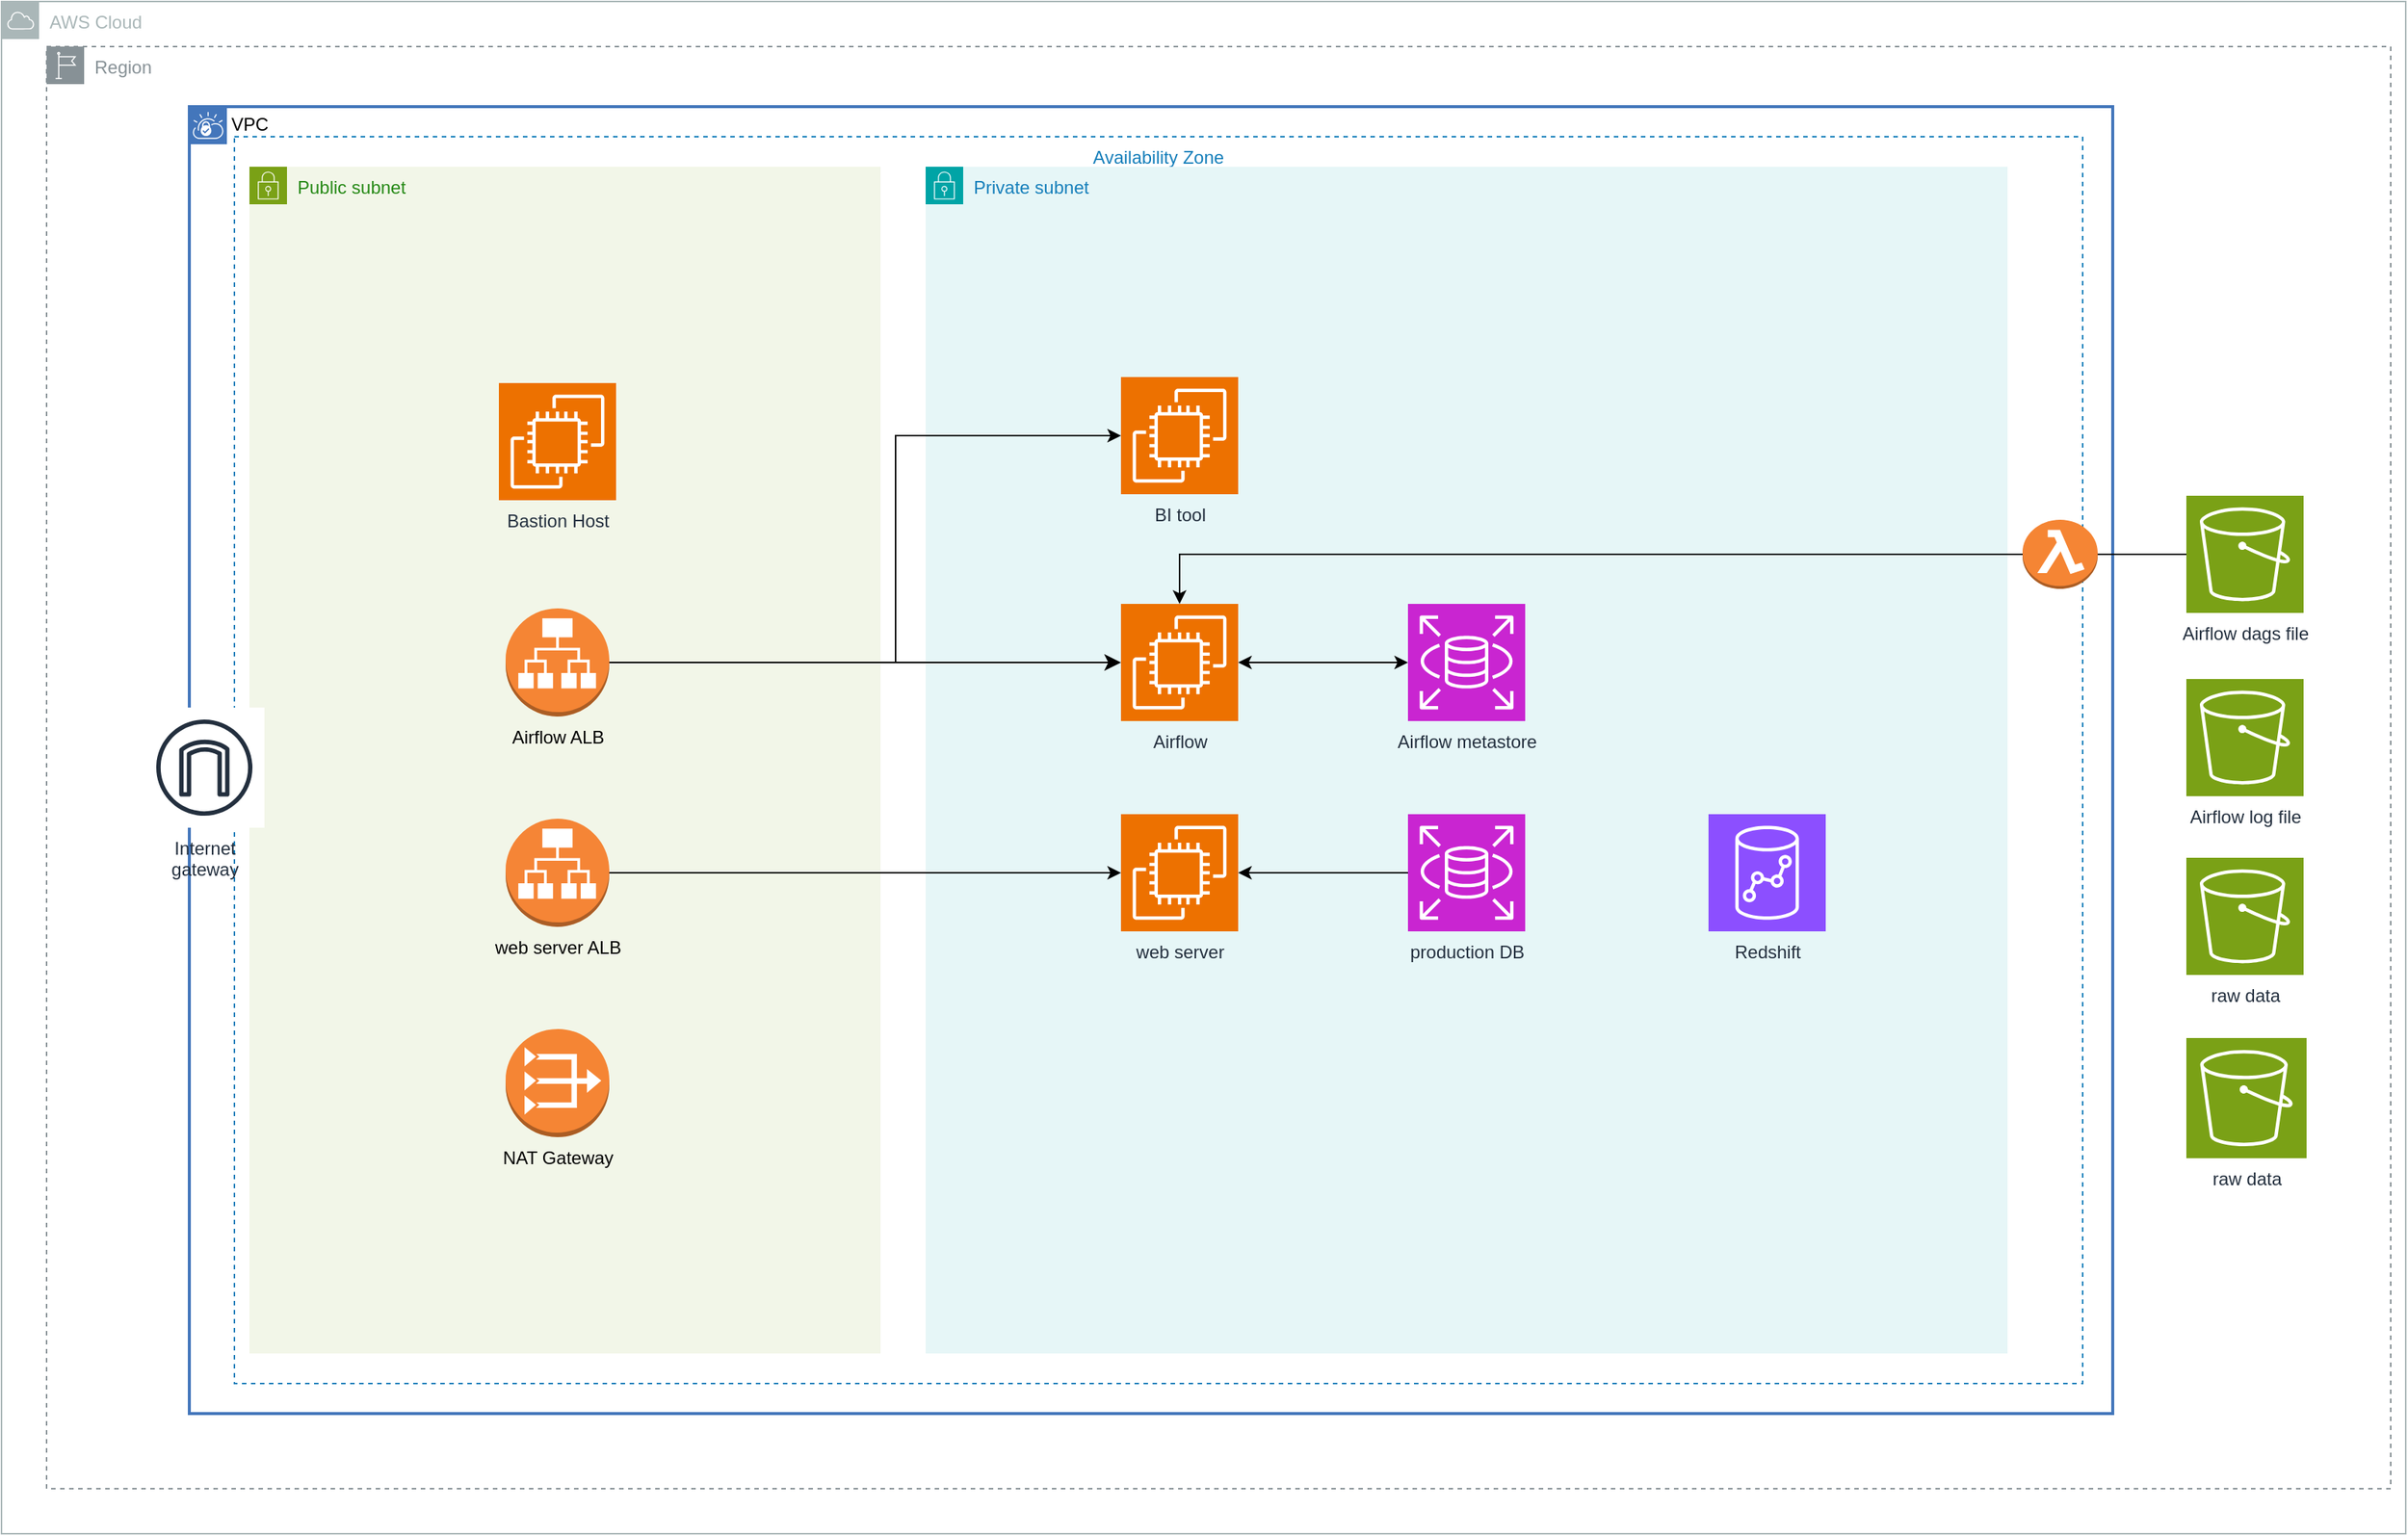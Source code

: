<mxfile version="24.7.8">
  <diagram name="페이지-1" id="6lUCe_v6X9mJIw6cbC5I">
    <mxGraphModel dx="1793" dy="1520" grid="1" gridSize="10" guides="1" tooltips="1" connect="1" arrows="1" fold="1" page="1" pageScale="1" pageWidth="827" pageHeight="1169" math="0" shadow="0">
      <root>
        <mxCell id="0" />
        <mxCell id="1" parent="0" />
        <mxCell id="QU1-9Xz_c85mlIL20-NH-65" value="VPC" style="shape=mxgraph.ibm.box;prType=vpc;fontStyle=0;verticalAlign=top;align=left;spacingLeft=32;spacingTop=4;fillColor=none;rounded=0;whiteSpace=wrap;html=1;strokeColor=#4376BB;strokeWidth=2;dashed=0;container=1;spacing=-4;collapsible=0;expand=0;recursiveResize=0;" parent="1" vertex="1">
          <mxGeometry x="155" y="180" width="1280" height="870" as="geometry" />
        </mxCell>
        <mxCell id="QU1-9Xz_c85mlIL20-NH-64" value="Availability Zone" style="fillColor=none;strokeColor=#147EBA;dashed=1;verticalAlign=top;fontStyle=0;fontColor=#147EBA;whiteSpace=wrap;html=1;" parent="1" vertex="1">
          <mxGeometry x="185" y="200" width="1230" height="830" as="geometry" />
        </mxCell>
        <mxCell id="QU1-9Xz_c85mlIL20-NH-62" value="AWS Cloud" style="sketch=0;outlineConnect=0;gradientColor=none;html=1;whiteSpace=wrap;fontSize=12;fontStyle=0;shape=mxgraph.aws4.group;grIcon=mxgraph.aws4.group_aws_cloud;strokeColor=#AAB7B8;fillColor=none;verticalAlign=top;align=left;spacingLeft=30;fontColor=#AAB7B8;dashed=0;" parent="1" vertex="1">
          <mxGeometry x="30" y="110" width="1600" height="1020" as="geometry" />
        </mxCell>
        <mxCell id="QU1-9Xz_c85mlIL20-NH-19" value="Region" style="sketch=0;outlineConnect=0;gradientColor=none;html=1;whiteSpace=wrap;fontSize=12;fontStyle=0;shape=mxgraph.aws4.group;grIcon=mxgraph.aws4.group_region;strokeColor=#879196;fillColor=none;verticalAlign=top;align=left;spacingLeft=30;fontColor=#879196;dashed=1;" parent="1" vertex="1">
          <mxGeometry x="60" y="140" width="1560" height="960" as="geometry" />
        </mxCell>
        <mxCell id="QU1-9Xz_c85mlIL20-NH-9" value="Public subnet" style="points=[[0,0],[0.25,0],[0.5,0],[0.75,0],[1,0],[1,0.25],[1,0.5],[1,0.75],[1,1],[0.75,1],[0.5,1],[0.25,1],[0,1],[0,0.75],[0,0.5],[0,0.25]];outlineConnect=0;gradientColor=none;html=1;whiteSpace=wrap;fontSize=12;fontStyle=0;container=1;pointerEvents=0;collapsible=0;recursiveResize=0;shape=mxgraph.aws4.group;grIcon=mxgraph.aws4.group_security_group;grStroke=0;strokeColor=#7AA116;fillColor=#F2F6E8;verticalAlign=top;align=left;spacingLeft=30;fontColor=#248814;dashed=0;" parent="1" vertex="1">
          <mxGeometry x="195" y="220" width="420" height="790" as="geometry" />
        </mxCell>
        <mxCell id="QU1-9Xz_c85mlIL20-NH-6" value="NAT Gateway" style="outlineConnect=0;dashed=0;verticalLabelPosition=bottom;verticalAlign=top;align=center;html=1;shape=mxgraph.aws3.vpc_nat_gateway;fillColor=#F58534;gradientColor=none;" parent="QU1-9Xz_c85mlIL20-NH-9" vertex="1">
          <mxGeometry x="170.5" y="574" width="69" height="72" as="geometry" />
        </mxCell>
        <mxCell id="QU1-9Xz_c85mlIL20-NH-5" value="web server ALB" style="outlineConnect=0;dashed=0;verticalLabelPosition=bottom;verticalAlign=top;align=center;html=1;shape=mxgraph.aws3.application_load_balancer;fillColor=#F58536;gradientColor=none;" parent="QU1-9Xz_c85mlIL20-NH-9" vertex="1">
          <mxGeometry x="170.5" y="434" width="69" height="72" as="geometry" />
        </mxCell>
        <mxCell id="QU1-9Xz_c85mlIL20-NH-4" value="Airflow ALB" style="outlineConnect=0;dashed=0;verticalLabelPosition=bottom;verticalAlign=top;align=center;html=1;shape=mxgraph.aws3.application_load_balancer;fillColor=#F58534;gradientColor=none;" parent="QU1-9Xz_c85mlIL20-NH-9" vertex="1">
          <mxGeometry x="170.5" y="294" width="69" height="72" as="geometry" />
        </mxCell>
        <mxCell id="QU1-9Xz_c85mlIL20-NH-3" value="Bastion Host" style="sketch=0;points=[[0,0,0],[0.25,0,0],[0.5,0,0],[0.75,0,0],[1,0,0],[0,1,0],[0.25,1,0],[0.5,1,0],[0.75,1,0],[1,1,0],[0,0.25,0],[0,0.5,0],[0,0.75,0],[1,0.25,0],[1,0.5,0],[1,0.75,0]];outlineConnect=0;fontColor=#232F3E;fillColor=#ED7100;strokeColor=#ffffff;dashed=0;verticalLabelPosition=bottom;verticalAlign=top;align=center;html=1;fontSize=12;fontStyle=0;aspect=fixed;shape=mxgraph.aws4.resourceIcon;resIcon=mxgraph.aws4.ec2;" parent="QU1-9Xz_c85mlIL20-NH-9" vertex="1">
          <mxGeometry x="166" y="144" width="78" height="78" as="geometry" />
        </mxCell>
        <mxCell id="QU1-9Xz_c85mlIL20-NH-38" value="Internet&#xa;gateway" style="sketch=0;outlineConnect=0;fontColor=#232F3E;gradientColor=none;strokeColor=#232F3E;fillColor=#ffffff;dashed=0;verticalLabelPosition=bottom;verticalAlign=top;align=center;html=1;fontSize=12;fontStyle=0;aspect=fixed;shape=mxgraph.aws4.resourceIcon;resIcon=mxgraph.aws4.internet_gateway;" parent="QU1-9Xz_c85mlIL20-NH-9" vertex="1">
          <mxGeometry x="-70" y="360" width="80" height="80" as="geometry" />
        </mxCell>
        <mxCell id="QU1-9Xz_c85mlIL20-NH-10" value="Private subnet" style="points=[[0,0],[0.25,0],[0.5,0],[0.75,0],[1,0],[1,0.25],[1,0.5],[1,0.75],[1,1],[0.75,1],[0.5,1],[0.25,1],[0,1],[0,0.75],[0,0.5],[0,0.25]];outlineConnect=0;gradientColor=none;html=1;whiteSpace=wrap;fontSize=12;fontStyle=0;container=1;pointerEvents=0;collapsible=0;recursiveResize=0;shape=mxgraph.aws4.group;grIcon=mxgraph.aws4.group_security_group;grStroke=0;strokeColor=#00A4A6;fillColor=#E6F6F7;verticalAlign=top;align=left;spacingLeft=30;fontColor=#147EBA;dashed=0;" parent="1" vertex="1">
          <mxGeometry x="645" y="220" width="720" height="790" as="geometry" />
        </mxCell>
        <mxCell id="QU1-9Xz_c85mlIL20-NH-11" value="Airflow" style="sketch=0;points=[[0,0,0],[0.25,0,0],[0.5,0,0],[0.75,0,0],[1,0,0],[0,1,0],[0.25,1,0],[0.5,1,0],[0.75,1,0],[1,1,0],[0,0.25,0],[0,0.5,0],[0,0.75,0],[1,0.25,0],[1,0.5,0],[1,0.75,0]];outlineConnect=0;fontColor=#232F3E;fillColor=#ED7100;strokeColor=#ffffff;dashed=0;verticalLabelPosition=bottom;verticalAlign=top;align=center;html=1;fontSize=12;fontStyle=0;aspect=fixed;shape=mxgraph.aws4.resourceIcon;resIcon=mxgraph.aws4.ec2;" parent="QU1-9Xz_c85mlIL20-NH-10" vertex="1">
          <mxGeometry x="130" y="291" width="78" height="78" as="geometry" />
        </mxCell>
        <mxCell id="QU1-9Xz_c85mlIL20-NH-14" value="web server" style="sketch=0;points=[[0,0,0],[0.25,0,0],[0.5,0,0],[0.75,0,0],[1,0,0],[0,1,0],[0.25,1,0],[0.5,1,0],[0.75,1,0],[1,1,0],[0,0.25,0],[0,0.5,0],[0,0.75,0],[1,0.25,0],[1,0.5,0],[1,0.75,0]];outlineConnect=0;fontColor=#232F3E;fillColor=#ED7100;strokeColor=#ffffff;dashed=0;verticalLabelPosition=bottom;verticalAlign=top;align=center;html=1;fontSize=12;fontStyle=0;aspect=fixed;shape=mxgraph.aws4.resourceIcon;resIcon=mxgraph.aws4.ec2;" parent="QU1-9Xz_c85mlIL20-NH-10" vertex="1">
          <mxGeometry x="130" y="431" width="78" height="78" as="geometry" />
        </mxCell>
        <mxCell id="QU1-9Xz_c85mlIL20-NH-15" value="Airflow metastore" style="sketch=0;points=[[0,0,0],[0.25,0,0],[0.5,0,0],[0.75,0,0],[1,0,0],[0,1,0],[0.25,1,0],[0.5,1,0],[0.75,1,0],[1,1,0],[0,0.25,0],[0,0.5,0],[0,0.75,0],[1,0.25,0],[1,0.5,0],[1,0.75,0]];outlineConnect=0;fontColor=#232F3E;fillColor=#C925D1;strokeColor=#ffffff;dashed=0;verticalLabelPosition=bottom;verticalAlign=top;align=center;html=1;fontSize=12;fontStyle=0;aspect=fixed;shape=mxgraph.aws4.resourceIcon;resIcon=mxgraph.aws4.rds;" parent="QU1-9Xz_c85mlIL20-NH-10" vertex="1">
          <mxGeometry x="321" y="291" width="78" height="78" as="geometry" />
        </mxCell>
        <mxCell id="QU1-9Xz_c85mlIL20-NH-17" value="production DB" style="sketch=0;points=[[0,0,0],[0.25,0,0],[0.5,0,0],[0.75,0,0],[1,0,0],[0,1,0],[0.25,1,0],[0.5,1,0],[0.75,1,0],[1,1,0],[0,0.25,0],[0,0.5,0],[0,0.75,0],[1,0.25,0],[1,0.5,0],[1,0.75,0]];outlineConnect=0;fontColor=#232F3E;fillColor=#C925D1;strokeColor=#ffffff;dashed=0;verticalLabelPosition=bottom;verticalAlign=top;align=center;html=1;fontSize=12;fontStyle=0;aspect=fixed;shape=mxgraph.aws4.resourceIcon;resIcon=mxgraph.aws4.rds;" parent="QU1-9Xz_c85mlIL20-NH-10" vertex="1">
          <mxGeometry x="321" y="431" width="78" height="78" as="geometry" />
        </mxCell>
        <mxCell id="QU1-9Xz_c85mlIL20-NH-18" value="Redshift" style="sketch=0;points=[[0,0,0],[0.25,0,0],[0.5,0,0],[0.75,0,0],[1,0,0],[0,1,0],[0.25,1,0],[0.5,1,0],[0.75,1,0],[1,1,0],[0,0.25,0],[0,0.5,0],[0,0.75,0],[1,0.25,0],[1,0.5,0],[1,0.75,0]];outlineConnect=0;fontColor=#232F3E;fillColor=#8C4FFF;strokeColor=#ffffff;dashed=0;verticalLabelPosition=bottom;verticalAlign=top;align=center;html=1;fontSize=12;fontStyle=0;aspect=fixed;shape=mxgraph.aws4.resourceIcon;resIcon=mxgraph.aws4.redshift;" parent="QU1-9Xz_c85mlIL20-NH-10" vertex="1">
          <mxGeometry x="521" y="431" width="78" height="78" as="geometry" />
        </mxCell>
        <mxCell id="QU1-9Xz_c85mlIL20-NH-13" value="BI tool" style="sketch=0;points=[[0,0,0],[0.25,0,0],[0.5,0,0],[0.75,0,0],[1,0,0],[0,1,0],[0.25,1,0],[0.5,1,0],[0.75,1,0],[1,1,0],[0,0.25,0],[0,0.5,0],[0,0.75,0],[1,0.25,0],[1,0.5,0],[1,0.75,0]];outlineConnect=0;fontColor=#232F3E;fillColor=#ED7100;strokeColor=#ffffff;dashed=0;verticalLabelPosition=bottom;verticalAlign=top;align=center;html=1;fontSize=12;fontStyle=0;aspect=fixed;shape=mxgraph.aws4.resourceIcon;resIcon=mxgraph.aws4.ec2;" parent="QU1-9Xz_c85mlIL20-NH-10" vertex="1">
          <mxGeometry x="130" y="140" width="78" height="78" as="geometry" />
        </mxCell>
        <mxCell id="QU1-9Xz_c85mlIL20-NH-43" style="edgeStyle=orthogonalEdgeStyle;rounded=0;orthogonalLoop=1;jettySize=auto;html=1;exitX=0;exitY=0.5;exitDx=0;exitDy=0;exitPerimeter=0;entryX=1;entryY=0.5;entryDx=0;entryDy=0;entryPerimeter=0;" parent="QU1-9Xz_c85mlIL20-NH-10" source="QU1-9Xz_c85mlIL20-NH-17" target="QU1-9Xz_c85mlIL20-NH-14" edge="1">
          <mxGeometry relative="1" as="geometry" />
        </mxCell>
        <mxCell id="QU1-9Xz_c85mlIL20-NH-54" value="" style="endArrow=classic;startArrow=classic;html=1;rounded=0;" parent="QU1-9Xz_c85mlIL20-NH-10" source="QU1-9Xz_c85mlIL20-NH-11" target="QU1-9Xz_c85mlIL20-NH-15" edge="1">
          <mxGeometry width="50" height="50" relative="1" as="geometry">
            <mxPoint x="510" y="440" as="sourcePoint" />
            <mxPoint x="560" y="390" as="targetPoint" />
          </mxGeometry>
        </mxCell>
        <mxCell id="QU1-9Xz_c85mlIL20-NH-26" style="edgeStyle=orthogonalEdgeStyle;rounded=0;orthogonalLoop=1;jettySize=auto;html=1;exitX=1;exitY=0.5;exitDx=0;exitDy=0;exitPerimeter=0;entryX=0;entryY=0.5;entryDx=0;entryDy=0;entryPerimeter=0;" parent="1" source="QU1-9Xz_c85mlIL20-NH-5" target="QU1-9Xz_c85mlIL20-NH-14" edge="1">
          <mxGeometry relative="1" as="geometry" />
        </mxCell>
        <mxCell id="QU1-9Xz_c85mlIL20-NH-40" style="edgeStyle=orthogonalEdgeStyle;rounded=0;orthogonalLoop=1;jettySize=auto;html=1;exitX=1;exitY=0.5;exitDx=0;exitDy=0;exitPerimeter=0;entryX=0;entryY=0.5;entryDx=0;entryDy=0;entryPerimeter=0;" parent="1" source="QU1-9Xz_c85mlIL20-NH-4" target="QU1-9Xz_c85mlIL20-NH-13" edge="1">
          <mxGeometry relative="1" as="geometry">
            <Array as="points">
              <mxPoint x="625" y="550" />
              <mxPoint x="625" y="399" />
            </Array>
          </mxGeometry>
        </mxCell>
        <mxCell id="QU1-9Xz_c85mlIL20-NH-46" value="raw data" style="sketch=0;points=[[0,0,0],[0.25,0,0],[0.5,0,0],[0.75,0,0],[1,0,0],[0,1,0],[0.25,1,0],[0.5,1,0],[0.75,1,0],[1,1,0],[0,0.25,0],[0,0.5,0],[0,0.75,0],[1,0.25,0],[1,0.5,0],[1,0.75,0]];outlineConnect=0;fontColor=#232F3E;fillColor=#7AA116;strokeColor=#ffffff;dashed=0;verticalLabelPosition=bottom;verticalAlign=top;align=center;html=1;fontSize=12;fontStyle=0;aspect=fixed;shape=mxgraph.aws4.resourceIcon;resIcon=mxgraph.aws4.s3;" parent="1" vertex="1">
          <mxGeometry x="1484" y="800" width="80" height="80" as="geometry" />
        </mxCell>
        <mxCell id="QU1-9Xz_c85mlIL20-NH-67" style="edgeStyle=orthogonalEdgeStyle;rounded=0;orthogonalLoop=1;jettySize=auto;html=1;exitX=0;exitY=0.5;exitDx=0;exitDy=0;exitPerimeter=0;entryX=0.5;entryY=0;entryDx=0;entryDy=0;entryPerimeter=0;" parent="1" source="QU1-9Xz_c85mlIL20-NH-47" target="QU1-9Xz_c85mlIL20-NH-11" edge="1">
          <mxGeometry relative="1" as="geometry" />
        </mxCell>
        <mxCell id="QU1-9Xz_c85mlIL20-NH-47" value="Airflow dags file" style="sketch=0;points=[[0,0,0],[0.25,0,0],[0.5,0,0],[0.75,0,0],[1,0,0],[0,1,0],[0.25,1,0],[0.5,1,0],[0.75,1,0],[1,1,0],[0,0.25,0],[0,0.5,0],[0,0.75,0],[1,0.25,0],[1,0.5,0],[1,0.75,0]];outlineConnect=0;fontColor=#232F3E;fillColor=#7AA116;strokeColor=#ffffff;dashed=0;verticalLabelPosition=bottom;verticalAlign=top;align=center;html=1;fontSize=12;fontStyle=0;aspect=fixed;shape=mxgraph.aws4.resourceIcon;resIcon=mxgraph.aws4.s3;" parent="1" vertex="1">
          <mxGeometry x="1484" y="439" width="78" height="78" as="geometry" />
        </mxCell>
        <mxCell id="QU1-9Xz_c85mlIL20-NH-48" value="Airflow log file" style="sketch=0;points=[[0,0,0],[0.25,0,0],[0.5,0,0],[0.75,0,0],[1,0,0],[0,1,0],[0.25,1,0],[0.5,1,0],[0.75,1,0],[1,1,0],[0,0.25,0],[0,0.5,0],[0,0.75,0],[1,0.25,0],[1,0.5,0],[1,0.75,0]];outlineConnect=0;fontColor=#232F3E;fillColor=#7AA116;strokeColor=#ffffff;dashed=0;verticalLabelPosition=bottom;verticalAlign=top;align=center;html=1;fontSize=12;fontStyle=0;aspect=fixed;shape=mxgraph.aws4.resourceIcon;resIcon=mxgraph.aws4.s3;" parent="1" vertex="1">
          <mxGeometry x="1484" y="561" width="78" height="78" as="geometry" />
        </mxCell>
        <mxCell id="QU1-9Xz_c85mlIL20-NH-49" value="raw data" style="sketch=0;points=[[0,0,0],[0.25,0,0],[0.5,0,0],[0.75,0,0],[1,0,0],[0,1,0],[0.25,1,0],[0.5,1,0],[0.75,1,0],[1,1,0],[0,0.25,0],[0,0.5,0],[0,0.75,0],[1,0.25,0],[1,0.5,0],[1,0.75,0]];outlineConnect=0;fontColor=#232F3E;fillColor=#7AA116;strokeColor=#ffffff;dashed=0;verticalLabelPosition=bottom;verticalAlign=top;align=center;html=1;fontSize=12;fontStyle=0;aspect=fixed;shape=mxgraph.aws4.resourceIcon;resIcon=mxgraph.aws4.s3;" parent="1" vertex="1">
          <mxGeometry x="1484" y="680" width="78" height="78" as="geometry" />
        </mxCell>
        <mxCell id="QU1-9Xz_c85mlIL20-NH-51" value="" style="outlineConnect=0;dashed=0;verticalLabelPosition=bottom;verticalAlign=top;align=center;html=1;shape=mxgraph.aws3.lambda_function;fillColor=#F58534;gradientColor=none;" parent="1" vertex="1">
          <mxGeometry x="1375" y="455" width="50" height="46" as="geometry" />
        </mxCell>
        <mxCell id="3Mw_jPz-J-qDHJIwt6Fw-2" style="edgeStyle=none;curved=1;rounded=0;orthogonalLoop=1;jettySize=auto;html=1;exitX=1;exitY=0.5;exitDx=0;exitDy=0;exitPerimeter=0;fontSize=12;startSize=8;endSize=8;" edge="1" parent="1" source="QU1-9Xz_c85mlIL20-NH-4" target="QU1-9Xz_c85mlIL20-NH-11">
          <mxGeometry relative="1" as="geometry" />
        </mxCell>
      </root>
    </mxGraphModel>
  </diagram>
</mxfile>
